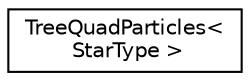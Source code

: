 digraph "Graphical Class Hierarchy"
{
 // LATEX_PDF_SIZE
  edge [fontname="Helvetica",fontsize="10",labelfontname="Helvetica",labelfontsize="10"];
  node [fontname="Helvetica",fontsize="10",shape=record];
  rankdir="LR";
  Node0 [label="TreeQuadParticles\<\l StarType \>",height=0.2,width=0.4,color="black", fillcolor="white", style="filled",URL="$class_tree_quad_particles.html",tooltip=" "];
}
